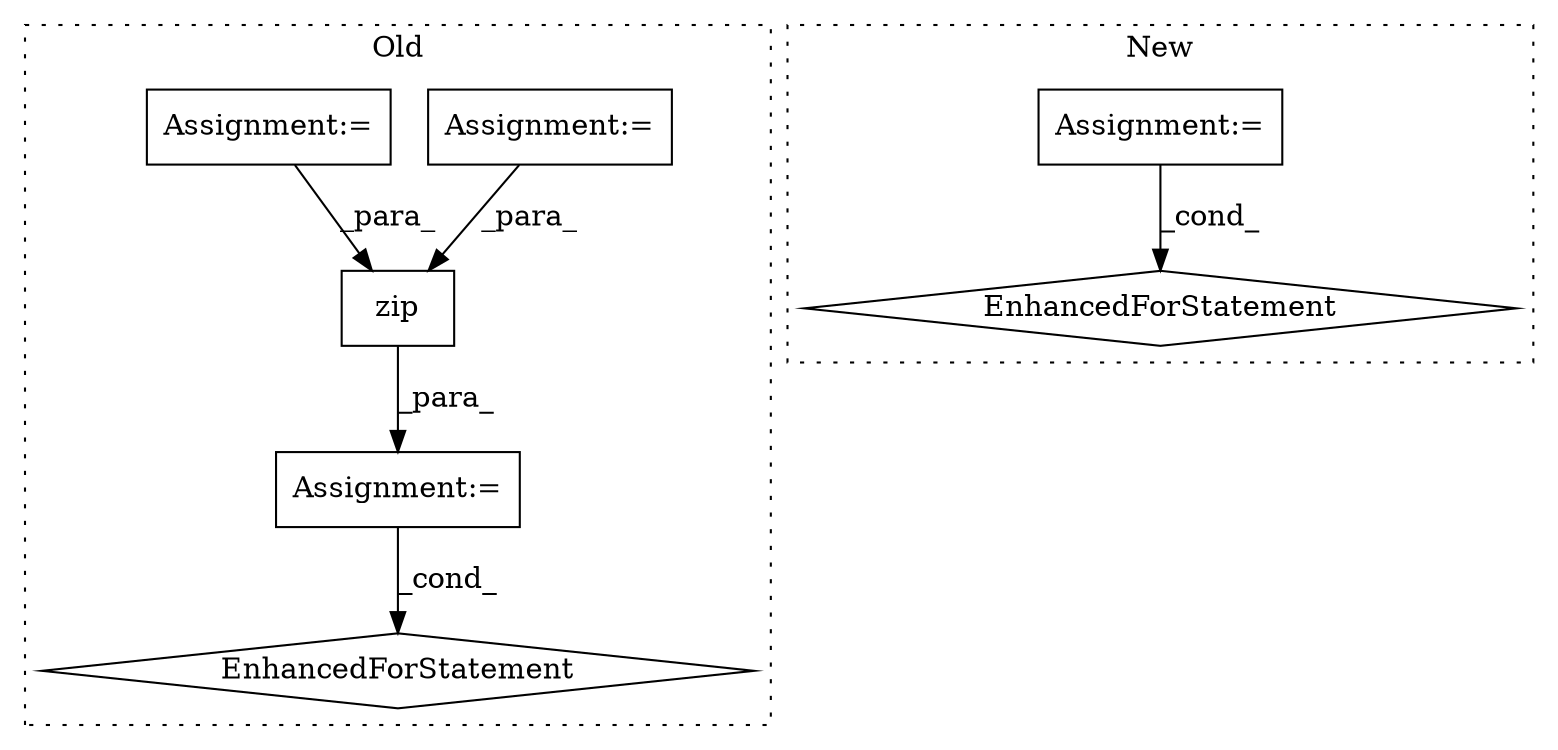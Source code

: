 digraph G {
subgraph cluster0 {
1 [label="zip" a="32" s="4289,4360" l="4,1" shape="box"];
4 [label="Assignment:=" a="7" s="4206,4361" l="69,2" shape="box"];
5 [label="EnhancedForStatement" a="70" s="4206,4361" l="69,2" shape="diamond"];
6 [label="Assignment:=" a="7" s="4034" l="1" shape="box"];
7 [label="Assignment:=" a="7" s="4144" l="1" shape="box"];
label = "Old";
style="dotted";
}
subgraph cluster1 {
2 [label="EnhancedForStatement" a="70" s="3946,4022" l="53,2" shape="diamond"];
3 [label="Assignment:=" a="7" s="3946,4022" l="53,2" shape="box"];
label = "New";
style="dotted";
}
1 -> 4 [label="_para_"];
3 -> 2 [label="_cond_"];
4 -> 5 [label="_cond_"];
6 -> 1 [label="_para_"];
7 -> 1 [label="_para_"];
}